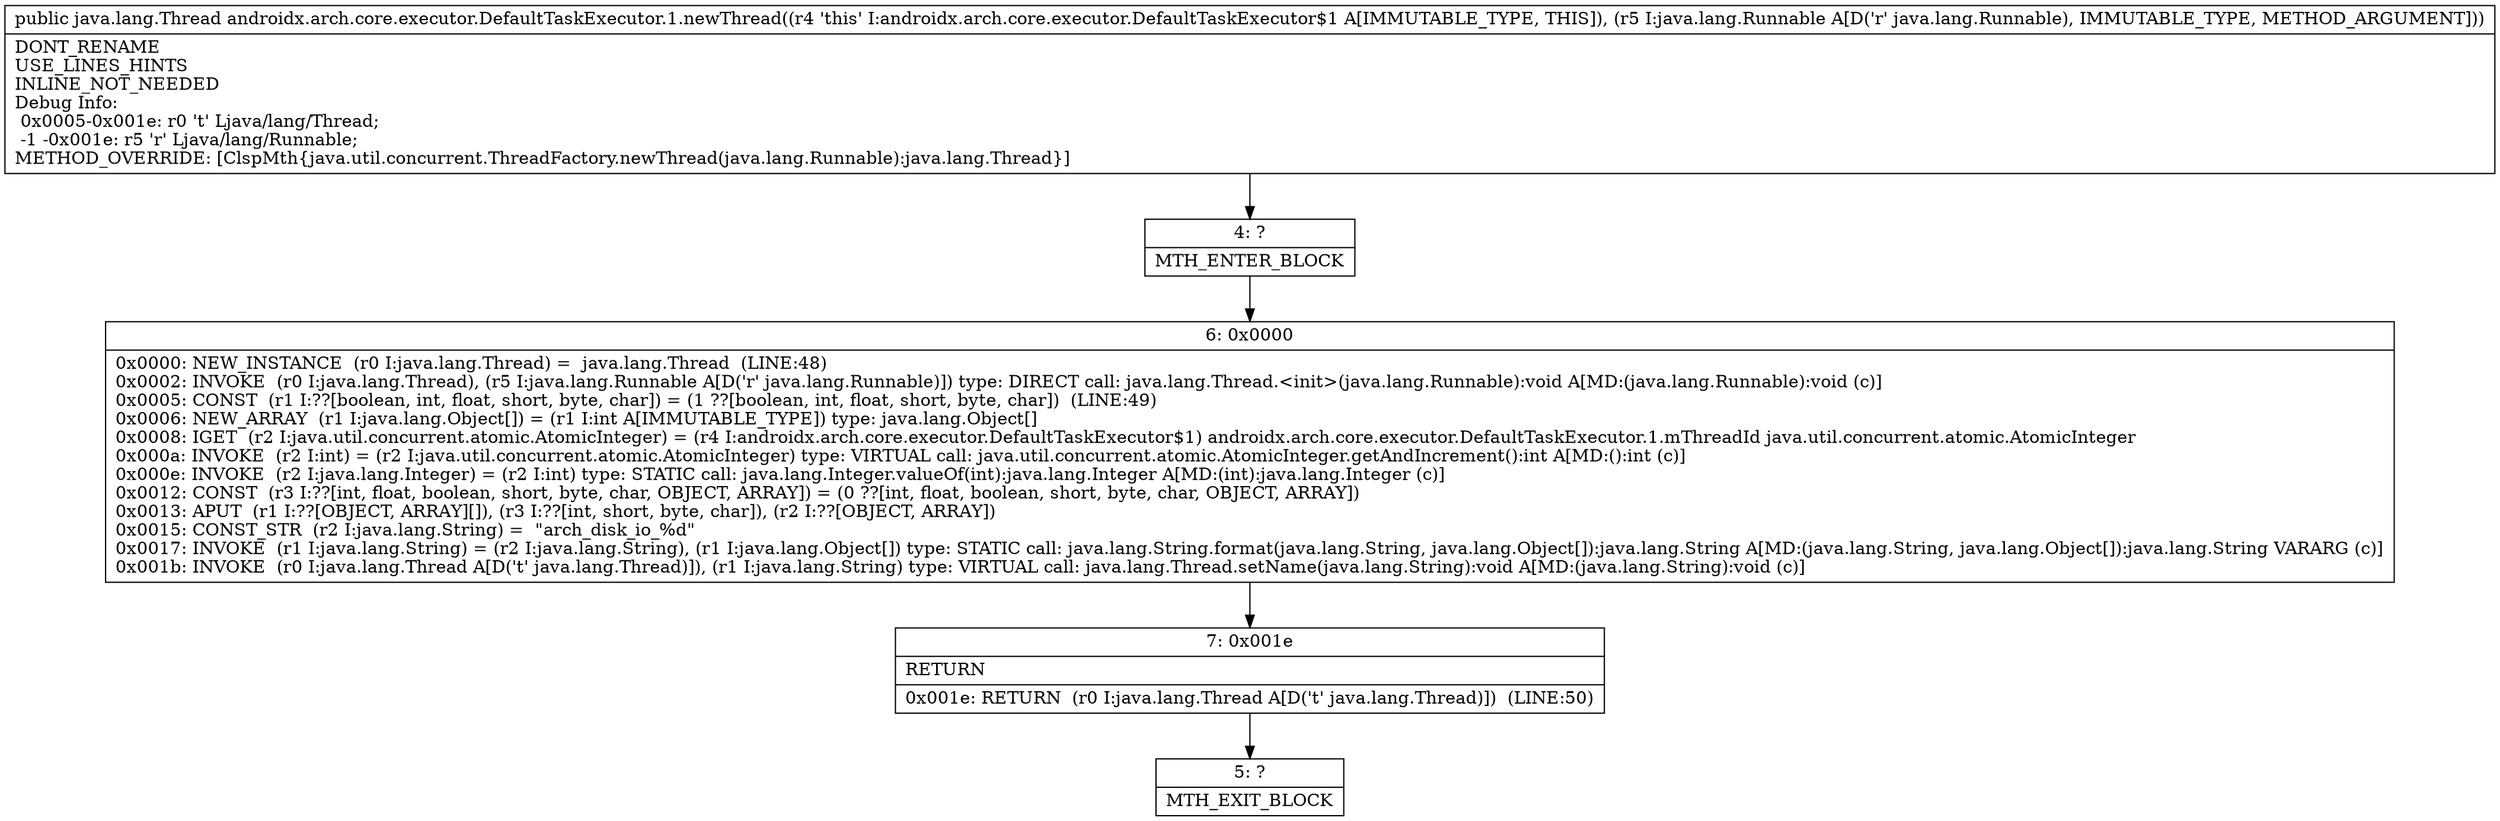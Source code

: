 digraph "CFG forandroidx.arch.core.executor.DefaultTaskExecutor.1.newThread(Ljava\/lang\/Runnable;)Ljava\/lang\/Thread;" {
Node_4 [shape=record,label="{4\:\ ?|MTH_ENTER_BLOCK\l}"];
Node_6 [shape=record,label="{6\:\ 0x0000|0x0000: NEW_INSTANCE  (r0 I:java.lang.Thread) =  java.lang.Thread  (LINE:48)\l0x0002: INVOKE  (r0 I:java.lang.Thread), (r5 I:java.lang.Runnable A[D('r' java.lang.Runnable)]) type: DIRECT call: java.lang.Thread.\<init\>(java.lang.Runnable):void A[MD:(java.lang.Runnable):void (c)]\l0x0005: CONST  (r1 I:??[boolean, int, float, short, byte, char]) = (1 ??[boolean, int, float, short, byte, char])  (LINE:49)\l0x0006: NEW_ARRAY  (r1 I:java.lang.Object[]) = (r1 I:int A[IMMUTABLE_TYPE]) type: java.lang.Object[] \l0x0008: IGET  (r2 I:java.util.concurrent.atomic.AtomicInteger) = (r4 I:androidx.arch.core.executor.DefaultTaskExecutor$1) androidx.arch.core.executor.DefaultTaskExecutor.1.mThreadId java.util.concurrent.atomic.AtomicInteger \l0x000a: INVOKE  (r2 I:int) = (r2 I:java.util.concurrent.atomic.AtomicInteger) type: VIRTUAL call: java.util.concurrent.atomic.AtomicInteger.getAndIncrement():int A[MD:():int (c)]\l0x000e: INVOKE  (r2 I:java.lang.Integer) = (r2 I:int) type: STATIC call: java.lang.Integer.valueOf(int):java.lang.Integer A[MD:(int):java.lang.Integer (c)]\l0x0012: CONST  (r3 I:??[int, float, boolean, short, byte, char, OBJECT, ARRAY]) = (0 ??[int, float, boolean, short, byte, char, OBJECT, ARRAY]) \l0x0013: APUT  (r1 I:??[OBJECT, ARRAY][]), (r3 I:??[int, short, byte, char]), (r2 I:??[OBJECT, ARRAY]) \l0x0015: CONST_STR  (r2 I:java.lang.String) =  \"arch_disk_io_%d\" \l0x0017: INVOKE  (r1 I:java.lang.String) = (r2 I:java.lang.String), (r1 I:java.lang.Object[]) type: STATIC call: java.lang.String.format(java.lang.String, java.lang.Object[]):java.lang.String A[MD:(java.lang.String, java.lang.Object[]):java.lang.String VARARG (c)]\l0x001b: INVOKE  (r0 I:java.lang.Thread A[D('t' java.lang.Thread)]), (r1 I:java.lang.String) type: VIRTUAL call: java.lang.Thread.setName(java.lang.String):void A[MD:(java.lang.String):void (c)]\l}"];
Node_7 [shape=record,label="{7\:\ 0x001e|RETURN\l|0x001e: RETURN  (r0 I:java.lang.Thread A[D('t' java.lang.Thread)])  (LINE:50)\l}"];
Node_5 [shape=record,label="{5\:\ ?|MTH_EXIT_BLOCK\l}"];
MethodNode[shape=record,label="{public java.lang.Thread androidx.arch.core.executor.DefaultTaskExecutor.1.newThread((r4 'this' I:androidx.arch.core.executor.DefaultTaskExecutor$1 A[IMMUTABLE_TYPE, THIS]), (r5 I:java.lang.Runnable A[D('r' java.lang.Runnable), IMMUTABLE_TYPE, METHOD_ARGUMENT]))  | DONT_RENAME\lUSE_LINES_HINTS\lINLINE_NOT_NEEDED\lDebug Info:\l  0x0005\-0x001e: r0 't' Ljava\/lang\/Thread;\l  \-1 \-0x001e: r5 'r' Ljava\/lang\/Runnable;\lMETHOD_OVERRIDE: [ClspMth\{java.util.concurrent.ThreadFactory.newThread(java.lang.Runnable):java.lang.Thread\}]\l}"];
MethodNode -> Node_4;Node_4 -> Node_6;
Node_6 -> Node_7;
Node_7 -> Node_5;
}

